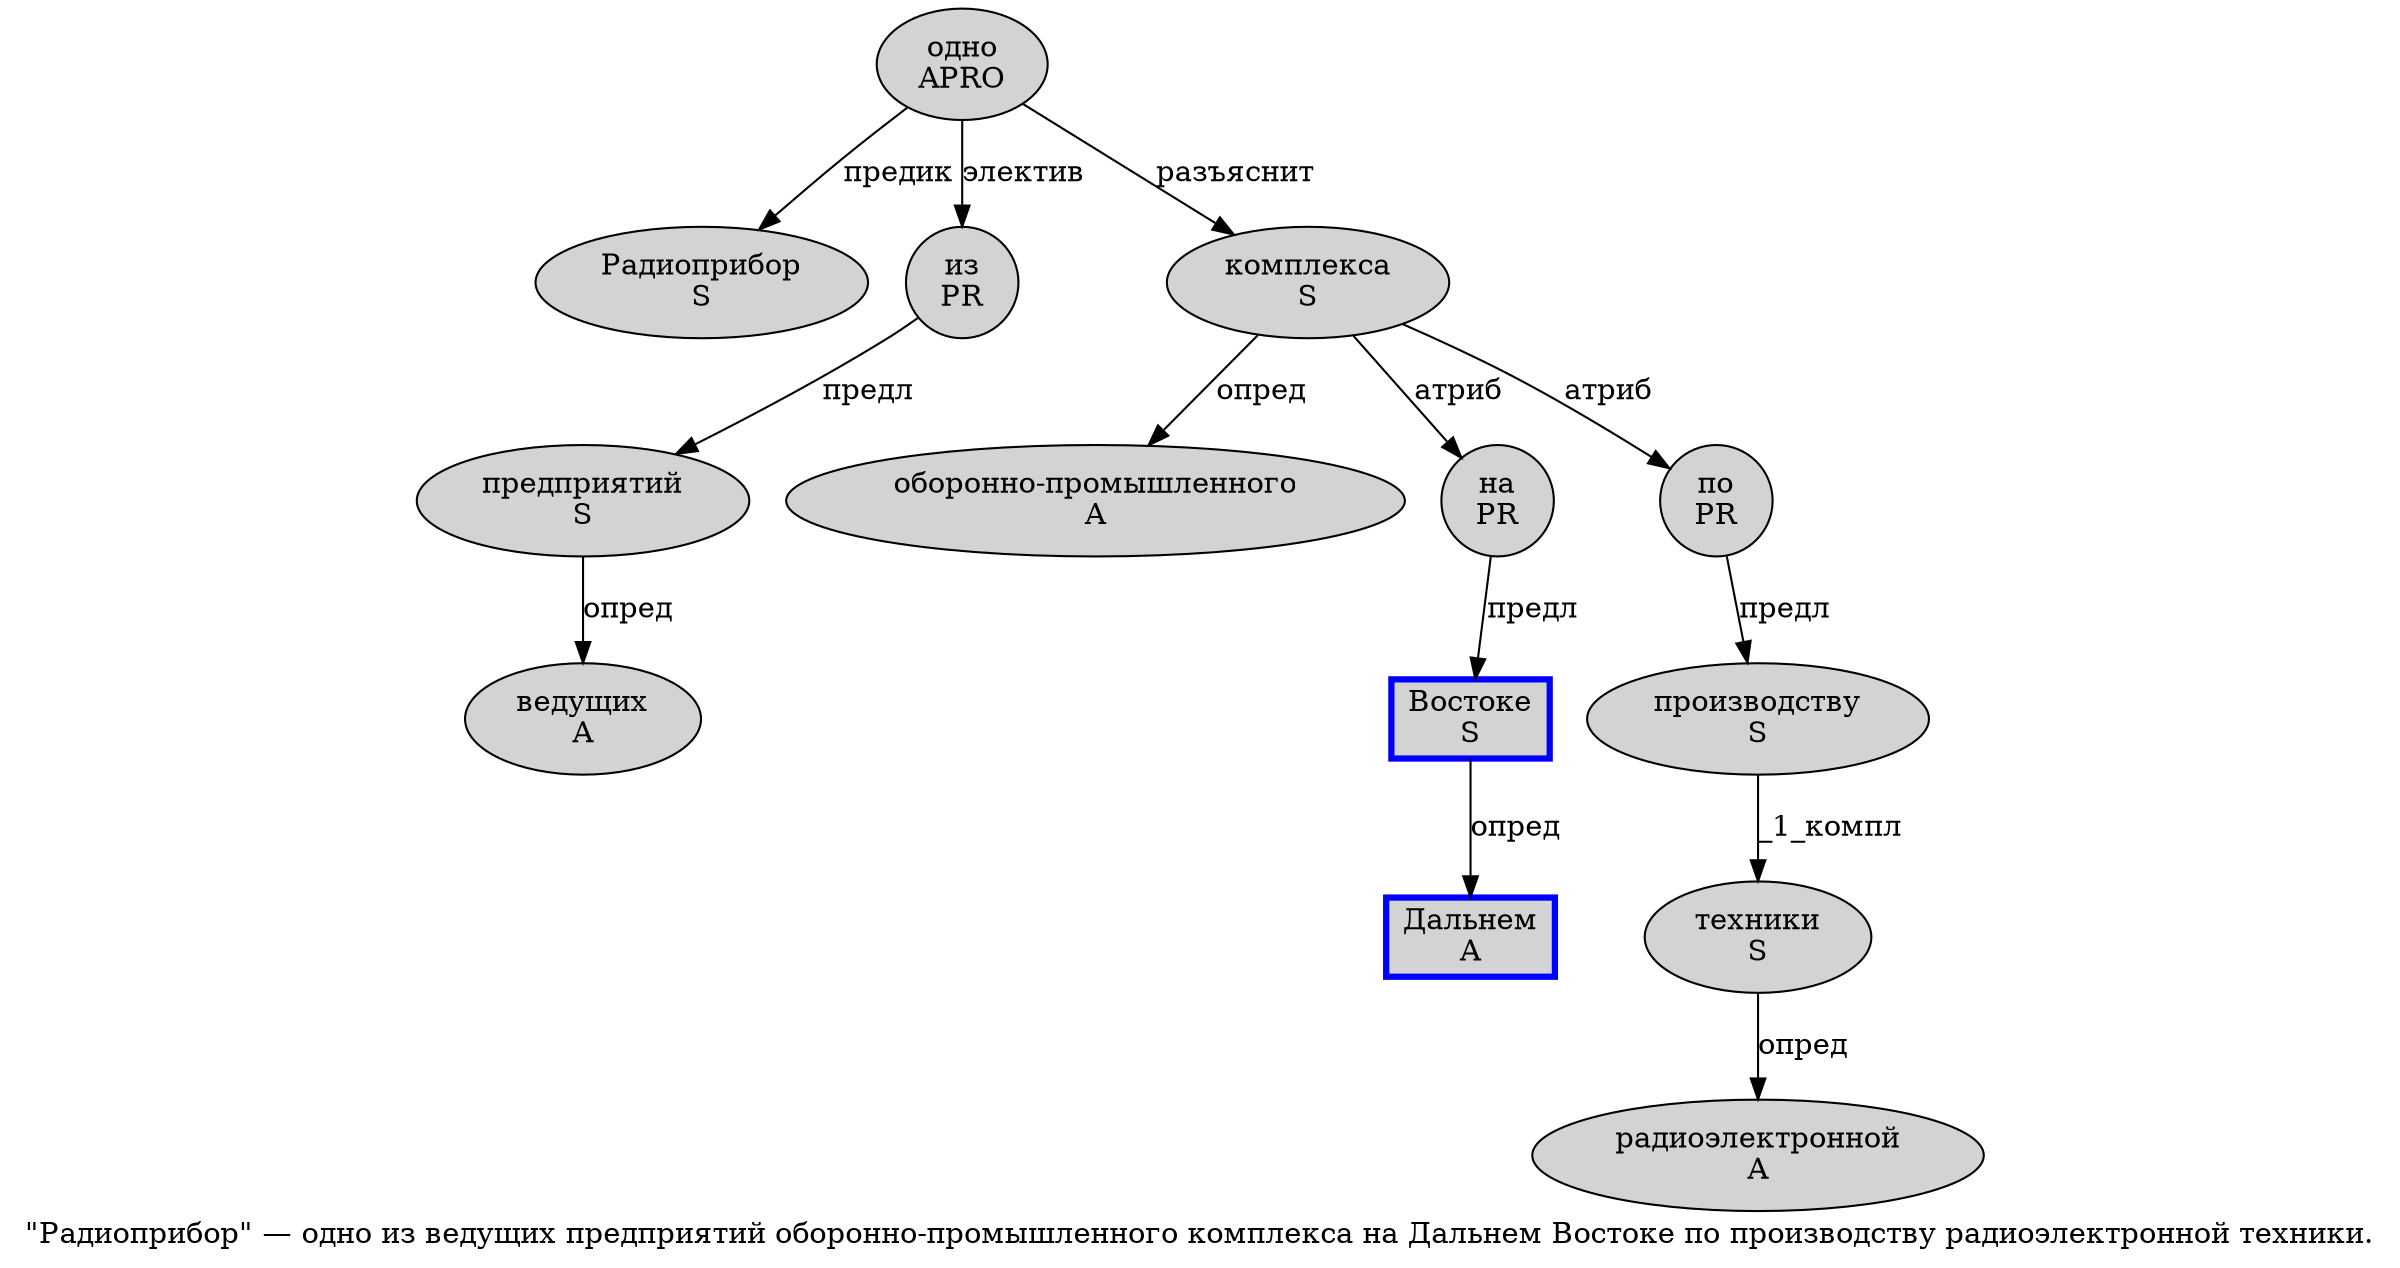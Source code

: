 digraph SENTENCE_721 {
	graph [label="\"Радиоприбор\" — одно из ведущих предприятий оборонно-промышленного комплекса на Дальнем Востоке по производству радиоэлектронной техники."]
	node [style=filled]
		1 [label="Радиоприбор
S" color="" fillcolor=lightgray penwidth=1 shape=ellipse]
		4 [label="одно
APRO" color="" fillcolor=lightgray penwidth=1 shape=ellipse]
		5 [label="из
PR" color="" fillcolor=lightgray penwidth=1 shape=ellipse]
		6 [label="ведущих
A" color="" fillcolor=lightgray penwidth=1 shape=ellipse]
		7 [label="предприятий
S" color="" fillcolor=lightgray penwidth=1 shape=ellipse]
		8 [label="оборонно-промышленного
A" color="" fillcolor=lightgray penwidth=1 shape=ellipse]
		9 [label="комплекса
S" color="" fillcolor=lightgray penwidth=1 shape=ellipse]
		10 [label="на
PR" color="" fillcolor=lightgray penwidth=1 shape=ellipse]
		11 [label="Дальнем
A" color=blue fillcolor=lightgray penwidth=3 shape=box]
		12 [label="Востоке
S" color=blue fillcolor=lightgray penwidth=3 shape=box]
		13 [label="по
PR" color="" fillcolor=lightgray penwidth=1 shape=ellipse]
		14 [label="производству
S" color="" fillcolor=lightgray penwidth=1 shape=ellipse]
		15 [label="радиоэлектронной
A" color="" fillcolor=lightgray penwidth=1 shape=ellipse]
		16 [label="техники
S" color="" fillcolor=lightgray penwidth=1 shape=ellipse]
			5 -> 7 [label="предл"]
			13 -> 14 [label="предл"]
			12 -> 11 [label="опред"]
			7 -> 6 [label="опред"]
			4 -> 1 [label="предик"]
			4 -> 5 [label="электив"]
			4 -> 9 [label="разъяснит"]
			16 -> 15 [label="опред"]
			10 -> 12 [label="предл"]
			14 -> 16 [label="_1_компл"]
			9 -> 8 [label="опред"]
			9 -> 10 [label="атриб"]
			9 -> 13 [label="атриб"]
}